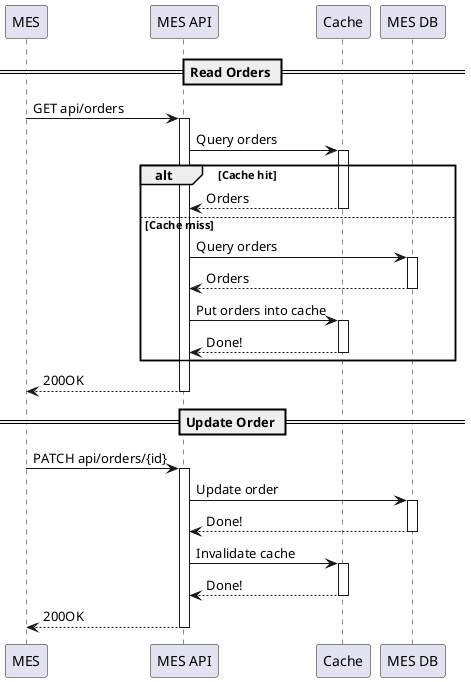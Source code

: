 @startuml Server Cache-Aside

participant MES
participant "MES API" as MesAPI
participant Cache
participant "MES DB" as MesDB

== Read Orders ==

MES -> MesAPI : GET api/orders
activate MesAPI

MesAPI -> Cache : Query orders
activate Cache

alt Cache hit

Cache --> MesAPI : Orders
deactivate Cache

else Cache miss

MesAPI -> MesDB : Query orders
activate MesDB

MesDB --> MesAPI : Orders
deactivate MesDB

MesAPI -> Cache : Put orders into cache
activate Cache

Cache --> MesAPI : Done!
deactivate Cache

end

MesAPI --> MES : 200OK
deactivate MesAPI

== Update Order ==

MES -> MesAPI : PATCH api/orders/{id}
activate MesAPI

MesAPI -> MesDB : Update order
activate MesDB

MesDB --> MesAPI : Done!
deactivate MesDB

MesAPI -> Cache : Invalidate cache
activate Cache

Cache --> MesAPI : Done!
deactivate Cache

MesAPI --> MES : 200OK
deactivate MesAPI

@enduml
